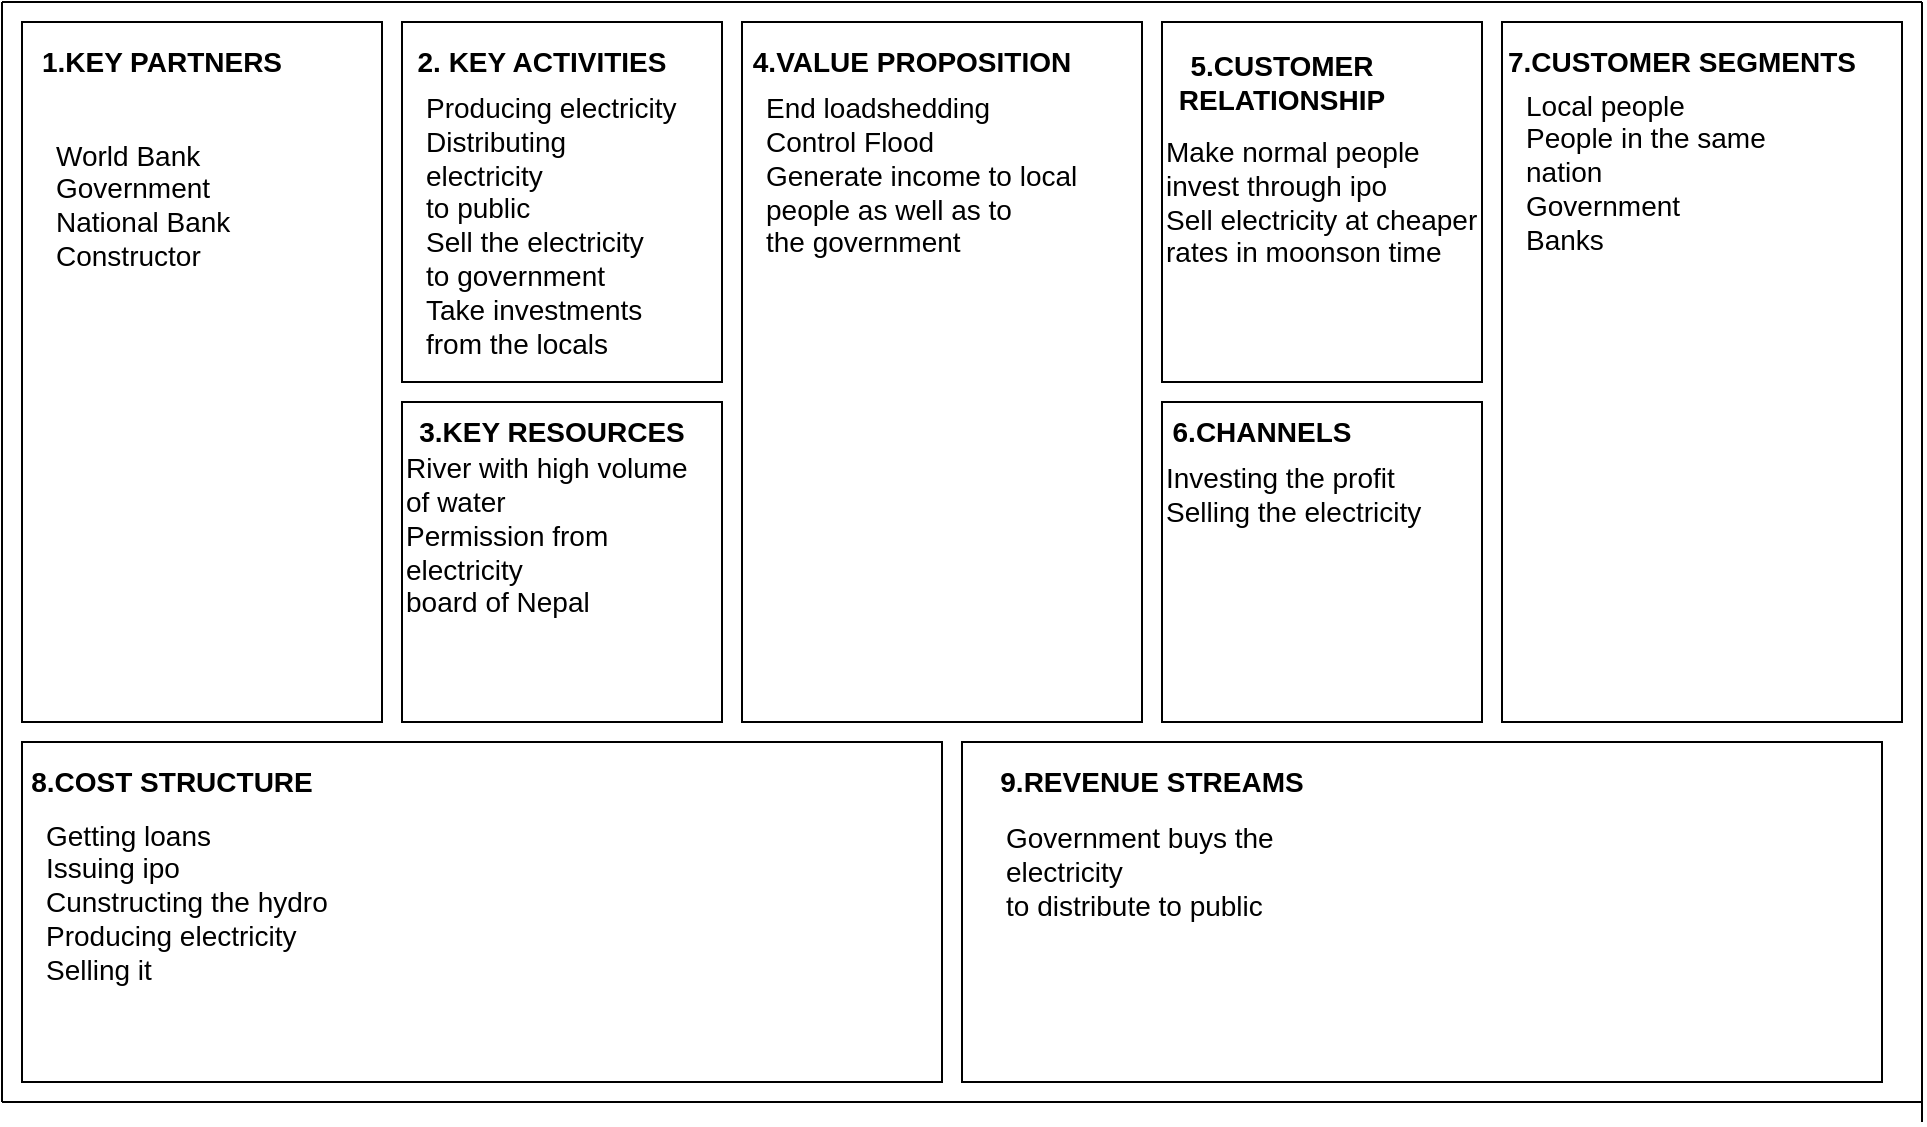 <mxfile version="14.9.2" type="github"><diagram id="XkEiTxkQYwe4kdsS-971" name="Page-1"><mxGraphModel dx="1038" dy="564" grid="1" gridSize="10" guides="1" tooltips="1" connect="1" arrows="1" fold="1" page="1" pageScale="1" pageWidth="850" pageHeight="1100" math="0" shadow="0"><root><mxCell id="0"/><mxCell id="1" parent="0"/><mxCell id="j7k_qpKJefKZr6OoSOrB-2" value="" style="rounded=0;whiteSpace=wrap;html=1;" vertex="1" parent="1"><mxGeometry x="10" y="30" width="180" height="350" as="geometry"/></mxCell><mxCell id="j7k_qpKJefKZr6OoSOrB-4" value="" style="rounded=0;whiteSpace=wrap;html=1;" vertex="1" parent="1"><mxGeometry x="370" y="30" width="200" height="350" as="geometry"/></mxCell><mxCell id="j7k_qpKJefKZr6OoSOrB-5" value="" style="rounded=0;whiteSpace=wrap;html=1;" vertex="1" parent="1"><mxGeometry x="750" y="30" width="200" height="350" as="geometry"/></mxCell><mxCell id="j7k_qpKJefKZr6OoSOrB-6" value="" style="rounded=0;whiteSpace=wrap;html=1;" vertex="1" parent="1"><mxGeometry x="200" y="30" width="160" height="180" as="geometry"/></mxCell><mxCell id="j7k_qpKJefKZr6OoSOrB-7" value="" style="rounded=0;whiteSpace=wrap;html=1;" vertex="1" parent="1"><mxGeometry x="200" y="220" width="160" height="160" as="geometry"/></mxCell><mxCell id="j7k_qpKJefKZr6OoSOrB-8" value="" style="rounded=0;whiteSpace=wrap;html=1;" vertex="1" parent="1"><mxGeometry x="580" y="220" width="160" height="160" as="geometry"/></mxCell><mxCell id="j7k_qpKJefKZr6OoSOrB-9" value="" style="rounded=0;whiteSpace=wrap;html=1;" vertex="1" parent="1"><mxGeometry x="580" y="30" width="160" height="180" as="geometry"/></mxCell><mxCell id="j7k_qpKJefKZr6OoSOrB-10" value="" style="rounded=0;whiteSpace=wrap;html=1;" vertex="1" parent="1"><mxGeometry x="10" y="390" width="460" height="170" as="geometry"/></mxCell><mxCell id="j7k_qpKJefKZr6OoSOrB-11" value="" style="rounded=0;whiteSpace=wrap;html=1;" vertex="1" parent="1"><mxGeometry x="480" y="390" width="460" height="170" as="geometry"/></mxCell><mxCell id="j7k_qpKJefKZr6OoSOrB-13" value="" style="endArrow=none;html=1;" edge="1" parent="1"><mxGeometry width="50" height="50" relative="1" as="geometry"><mxPoint y="20" as="sourcePoint"/><mxPoint x="960" y="20" as="targetPoint"/></mxGeometry></mxCell><mxCell id="j7k_qpKJefKZr6OoSOrB-14" value="" style="endArrow=none;html=1;" edge="1" parent="1"><mxGeometry width="50" height="50" relative="1" as="geometry"><mxPoint x="960" y="580" as="sourcePoint"/><mxPoint x="960" y="20" as="targetPoint"/></mxGeometry></mxCell><mxCell id="j7k_qpKJefKZr6OoSOrB-18" value="" style="endArrow=none;html=1;" edge="1" parent="1"><mxGeometry width="50" height="50" relative="1" as="geometry"><mxPoint y="570" as="sourcePoint"/><mxPoint x="960" y="570" as="targetPoint"/></mxGeometry></mxCell><mxCell id="j7k_qpKJefKZr6OoSOrB-19" value="" style="endArrow=none;html=1;" edge="1" parent="1"><mxGeometry width="50" height="50" relative="1" as="geometry"><mxPoint y="570" as="sourcePoint"/><mxPoint y="20" as="targetPoint"/></mxGeometry></mxCell><mxCell id="j7k_qpKJefKZr6OoSOrB-20" value="1.KEY PARTNERS" style="text;html=1;strokeColor=none;fillColor=none;align=center;verticalAlign=middle;whiteSpace=wrap;rounded=0;fontSize=14;fontStyle=1" vertex="1" parent="1"><mxGeometry x="10" y="40" width="140" height="20" as="geometry"/></mxCell><mxCell id="j7k_qpKJefKZr6OoSOrB-21" value="2. KEY ACTIVITIES" style="text;html=1;strokeColor=none;fillColor=none;align=center;verticalAlign=middle;whiteSpace=wrap;rounded=0;fontSize=14;fontStyle=1" vertex="1" parent="1"><mxGeometry x="200" y="40" width="140" height="20" as="geometry"/></mxCell><mxCell id="j7k_qpKJefKZr6OoSOrB-22" value="3.KEY RESOURCES" style="text;html=1;strokeColor=none;fillColor=none;align=center;verticalAlign=middle;whiteSpace=wrap;rounded=0;fontSize=14;fontStyle=1" vertex="1" parent="1"><mxGeometry x="200" y="225" width="150" height="20" as="geometry"/></mxCell><mxCell id="j7k_qpKJefKZr6OoSOrB-23" value="4.VALUE PROPOSITION" style="text;html=1;strokeColor=none;fillColor=none;align=center;verticalAlign=middle;whiteSpace=wrap;rounded=0;fontSize=14;fontStyle=1" vertex="1" parent="1"><mxGeometry x="370" y="40" width="170" height="20" as="geometry"/></mxCell><mxCell id="j7k_qpKJefKZr6OoSOrB-24" value="5.CUSTOMER RELATIONSHIP" style="text;html=1;strokeColor=none;fillColor=none;align=center;verticalAlign=middle;whiteSpace=wrap;rounded=0;fontSize=14;fontStyle=1" vertex="1" parent="1"><mxGeometry x="570" y="50" width="140" height="20" as="geometry"/></mxCell><mxCell id="j7k_qpKJefKZr6OoSOrB-25" value="6.CHANNELS" style="text;html=1;strokeColor=none;fillColor=none;align=center;verticalAlign=middle;whiteSpace=wrap;rounded=0;fontSize=14;fontStyle=1" vertex="1" parent="1"><mxGeometry x="580" y="225" width="100" height="20" as="geometry"/></mxCell><mxCell id="j7k_qpKJefKZr6OoSOrB-26" value="7.CUSTOMER SEGMENTS" style="text;html=1;strokeColor=none;fillColor=none;align=center;verticalAlign=middle;whiteSpace=wrap;rounded=0;fontSize=14;fontStyle=1" vertex="1" parent="1"><mxGeometry x="750" y="40" width="180" height="20" as="geometry"/></mxCell><mxCell id="j7k_qpKJefKZr6OoSOrB-28" value="8.COST STRUCTURE" style="text;html=1;strokeColor=none;fillColor=none;align=center;verticalAlign=middle;whiteSpace=wrap;rounded=0;fontSize=14;fontStyle=1" vertex="1" parent="1"><mxGeometry x="10" y="400" width="150" height="20" as="geometry"/></mxCell><mxCell id="j7k_qpKJefKZr6OoSOrB-29" value="9.REVENUE STREAMS" style="text;html=1;strokeColor=none;fillColor=none;align=center;verticalAlign=middle;whiteSpace=wrap;rounded=0;fontSize=14;fontStyle=1" vertex="1" parent="1"><mxGeometry x="490" y="400" width="170" height="20" as="geometry"/></mxCell><mxCell id="j7k_qpKJefKZr6OoSOrB-30" value="&lt;div&gt;World Bank&lt;/div&gt;&lt;div&gt;Government&lt;/div&gt;&lt;div&gt;National Bank&lt;/div&gt;&lt;div&gt;Constructor&lt;/div&gt;&lt;div&gt;&lt;br&gt;&lt;/div&gt;" style="text;html=1;strokeColor=none;fillColor=none;align=left;verticalAlign=middle;whiteSpace=wrap;rounded=0;fontSize=14;" vertex="1" parent="1"><mxGeometry x="25" y="70" width="110" height="120" as="geometry"/></mxCell><mxCell id="j7k_qpKJefKZr6OoSOrB-31" value="&lt;div&gt;Producing electricity&lt;/div&gt;&lt;div&gt;Distributing electricity&lt;/div&gt;&lt;div&gt; to public&lt;/div&gt;&lt;div&gt;Sell the electricity &lt;br&gt;&lt;/div&gt;&lt;div&gt;to government &lt;br&gt;&lt;/div&gt;&lt;div&gt;Take investments&lt;/div&gt;&lt;div&gt; from the locals&lt;br&gt;&lt;/div&gt;&lt;div&gt;&lt;br&gt;&lt;/div&gt;" style="text;html=1;strokeColor=none;fillColor=none;align=left;verticalAlign=middle;whiteSpace=wrap;rounded=0;fontSize=14;" vertex="1" parent="1"><mxGeometry x="210" y="70" width="130" height="140" as="geometry"/></mxCell><mxCell id="j7k_qpKJefKZr6OoSOrB-32" value="&lt;div&gt;River with high volume&lt;br&gt;&lt;/div&gt;&lt;div&gt;of water&lt;/div&gt;&lt;div&gt;Permission from electricity&lt;/div&gt;&lt;div&gt;board of Nepal&lt;/div&gt;&lt;div&gt;&lt;br&gt;&lt;/div&gt;" style="text;html=1;strokeColor=none;fillColor=none;align=left;verticalAlign=middle;whiteSpace=wrap;rounded=0;fontSize=14;" vertex="1" parent="1"><mxGeometry x="200" y="245" width="160" height="100" as="geometry"/></mxCell><mxCell id="j7k_qpKJefKZr6OoSOrB-33" value="&lt;div&gt;Make normal people &lt;br&gt;&lt;/div&gt;&lt;div&gt;invest through ipo&lt;/div&gt;&lt;div&gt;Sell electricity at cheaper &lt;br&gt;&lt;/div&gt;&lt;div&gt;rates in moonson time&lt;br&gt;&lt;/div&gt;" style="text;html=1;strokeColor=none;fillColor=none;align=left;verticalAlign=middle;whiteSpace=wrap;rounded=0;fontSize=14;" vertex="1" parent="1"><mxGeometry x="580" y="60" width="170" height="120" as="geometry"/></mxCell><mxCell id="j7k_qpKJefKZr6OoSOrB-34" value="&lt;div&gt;Investing the profit&lt;/div&gt;&lt;div&gt;Selling the electricity&lt;/div&gt;&lt;div&gt;&lt;br&gt;&lt;/div&gt;" style="text;html=1;strokeColor=none;fillColor=none;align=left;verticalAlign=middle;whiteSpace=wrap;rounded=0;fontSize=14;" vertex="1" parent="1"><mxGeometry x="580" y="220" width="140" height="110" as="geometry"/></mxCell><mxCell id="j7k_qpKJefKZr6OoSOrB-35" value="&lt;div&gt;End loadshedding&lt;/div&gt;&lt;div&gt;Control Flood&lt;/div&gt;&lt;div&gt;Generate income to local &lt;br&gt;&lt;/div&gt;&lt;div&gt;people as well as to &lt;br&gt;&lt;/div&gt;&lt;div&gt;the government&lt;/div&gt;&lt;div&gt;&lt;br&gt;&lt;/div&gt;" style="text;html=1;strokeColor=none;fillColor=none;align=left;verticalAlign=middle;whiteSpace=wrap;rounded=0;fontSize=14;" vertex="1" parent="1"><mxGeometry x="380" y="80" width="170" height="70" as="geometry"/></mxCell><mxCell id="j7k_qpKJefKZr6OoSOrB-36" value="&lt;div&gt;Local people&lt;/div&gt;&lt;div&gt;People in the same&lt;/div&gt;&lt;div&gt;nation&lt;/div&gt;&lt;div&gt;Government&lt;/div&gt;&lt;div&gt;Banks&lt;br&gt;&lt;/div&gt;" style="text;html=1;strokeColor=none;fillColor=none;align=left;verticalAlign=middle;whiteSpace=wrap;rounded=0;fontSize=14;" vertex="1" parent="1"><mxGeometry x="760" y="60" width="150" height="90" as="geometry"/></mxCell><mxCell id="j7k_qpKJefKZr6OoSOrB-37" value="&lt;div&gt;Getting loans&lt;/div&gt;&lt;div&gt;Issuing ipo&lt;/div&gt;&lt;div&gt;Cunstructing the hydro&lt;/div&gt;&lt;div&gt;Producing electricity&lt;/div&gt;&lt;div&gt;Selling it&lt;br&gt;&lt;/div&gt;" style="text;html=1;strokeColor=none;fillColor=none;align=left;verticalAlign=middle;whiteSpace=wrap;rounded=0;fontSize=14;" vertex="1" parent="1"><mxGeometry x="20" y="420" width="180" height="100" as="geometry"/></mxCell><mxCell id="j7k_qpKJefKZr6OoSOrB-38" value="&lt;div&gt;Government buys the electricity&lt;/div&gt;&lt;div&gt;to distribute to public&lt;br&gt;&lt;/div&gt;" style="text;html=1;strokeColor=none;fillColor=none;align=left;verticalAlign=middle;whiteSpace=wrap;rounded=0;fontSize=14;" vertex="1" parent="1"><mxGeometry x="500" y="410" width="190" height="90" as="geometry"/></mxCell></root></mxGraphModel></diagram></mxfile>